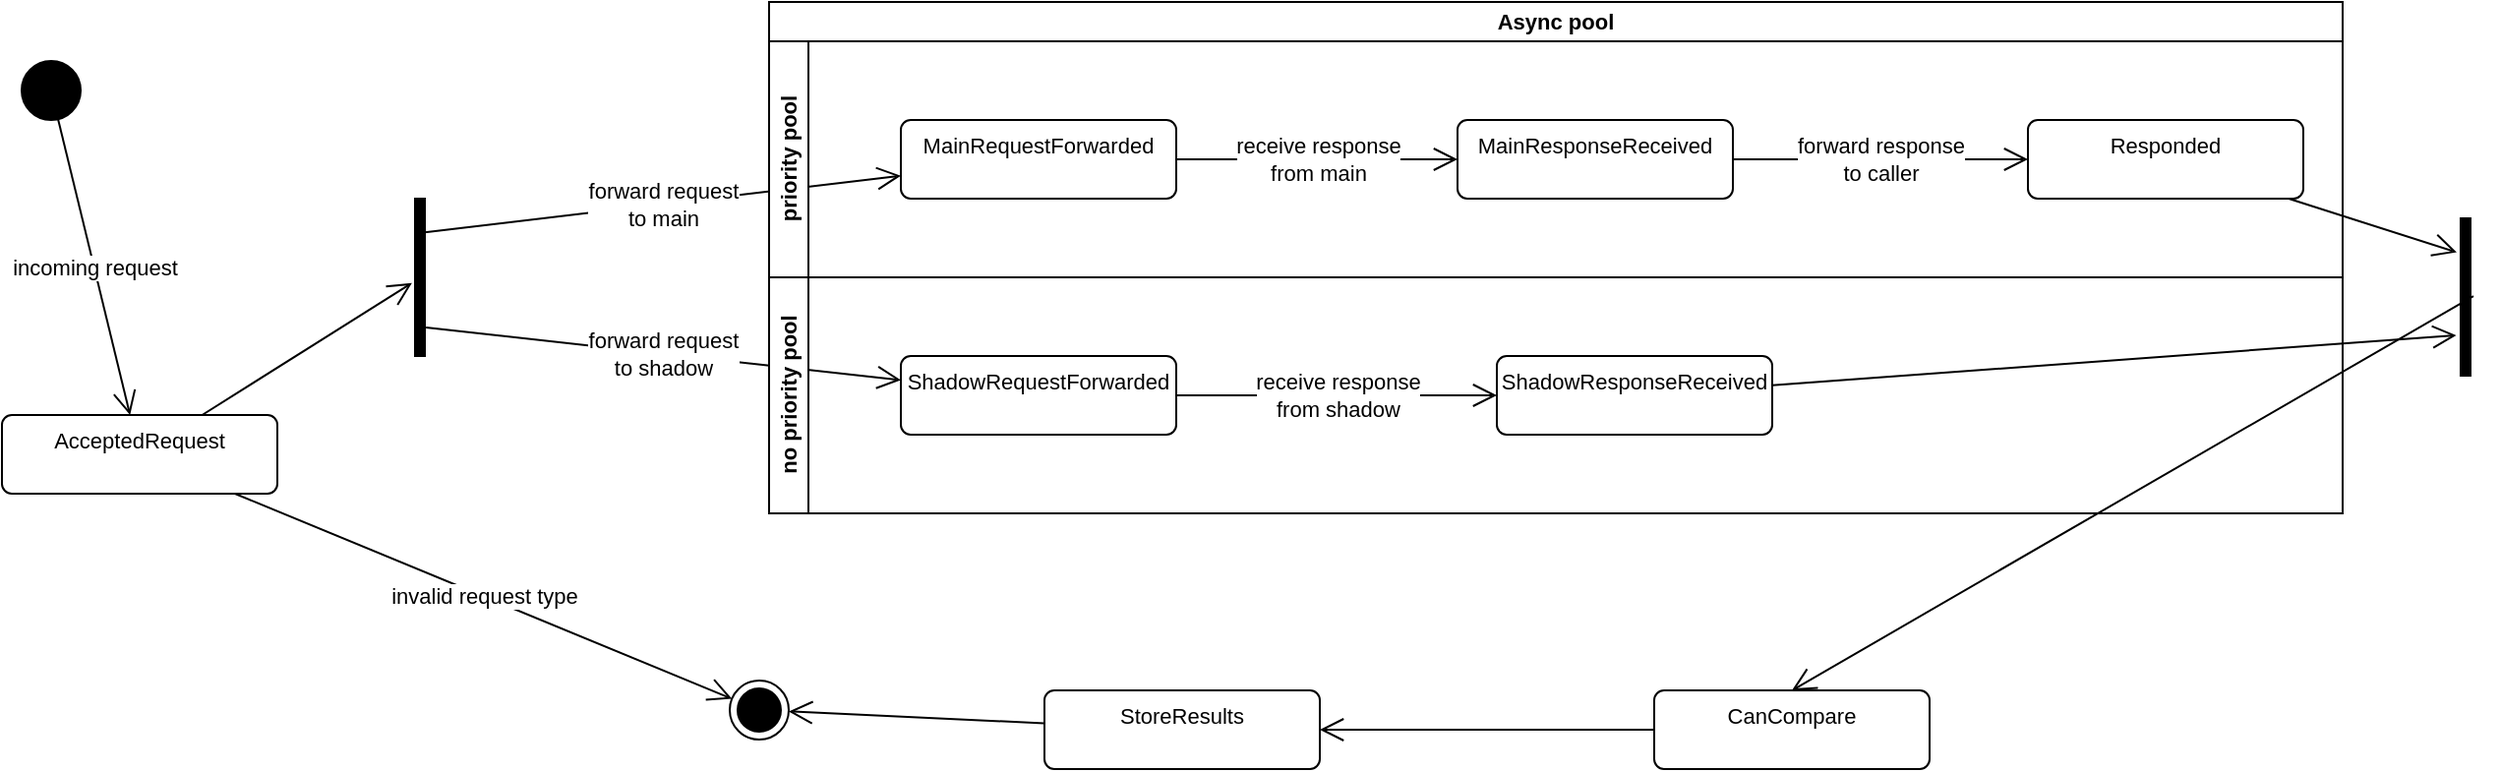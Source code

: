 <mxfile version="22.1.18" type="github">
  <diagram name="Pagina-1" id="YtskfTJqRXZRIeph6NGM">
    <mxGraphModel dx="1183" dy="789" grid="1" gridSize="10" guides="1" tooltips="1" connect="1" arrows="1" fold="1" page="1" pageScale="1" pageWidth="827" pageHeight="1169" math="0" shadow="0">
      <root>
        <mxCell id="0" />
        <mxCell id="1" parent="0" />
        <mxCell id="l4wdFZPU9SaYMEMr07OH-58" value="incoming request" style="shape=connector;rounded=0;orthogonalLoop=1;jettySize=auto;html=1;labelBackgroundColor=default;strokeColor=default;align=center;verticalAlign=middle;fontFamily=Helvetica;fontSize=11;fontColor=default;endArrow=open;endFill=0;endSize=10;" edge="1" parent="1" source="l4wdFZPU9SaYMEMr07OH-56" target="l4wdFZPU9SaYMEMr07OH-57">
          <mxGeometry relative="1" as="geometry" />
        </mxCell>
        <mxCell id="l4wdFZPU9SaYMEMr07OH-56" value="" style="ellipse;fillColor=strokeColor;html=1;fontFamily=Helvetica;fontSize=11;fontColor=default;" vertex="1" parent="1">
          <mxGeometry x="330" y="180" width="30" height="30" as="geometry" />
        </mxCell>
        <mxCell id="l4wdFZPU9SaYMEMr07OH-62" value="invalid request type" style="shape=connector;rounded=0;orthogonalLoop=1;jettySize=auto;html=1;labelBackgroundColor=default;strokeColor=default;align=center;verticalAlign=middle;fontFamily=Helvetica;fontSize=11;fontColor=default;endArrow=open;endFill=0;endSize=10;" edge="1" parent="1" source="l4wdFZPU9SaYMEMr07OH-57" target="l4wdFZPU9SaYMEMr07OH-63">
          <mxGeometry relative="1" as="geometry">
            <mxPoint x="410" y="615" as="targetPoint" />
          </mxGeometry>
        </mxCell>
        <mxCell id="l4wdFZPU9SaYMEMr07OH-65" value="" style="shape=connector;rounded=0;orthogonalLoop=1;jettySize=auto;html=1;labelBackgroundColor=default;strokeColor=default;align=center;verticalAlign=middle;fontFamily=Helvetica;fontSize=11;fontColor=default;endArrow=open;endFill=0;endSize=10;entryX=-0.314;entryY=0.536;entryDx=0;entryDy=0;entryPerimeter=0;" edge="1" parent="1" source="l4wdFZPU9SaYMEMr07OH-57" target="l4wdFZPU9SaYMEMr07OH-66">
          <mxGeometry relative="1" as="geometry">
            <mxPoint x="630" y="515" as="targetPoint" />
          </mxGeometry>
        </mxCell>
        <mxCell id="l4wdFZPU9SaYMEMr07OH-57" value="AcceptedRequest" style="html=1;align=center;verticalAlign=top;rounded=1;absoluteArcSize=1;arcSize=10;dashed=0;whiteSpace=wrap;fontFamily=Helvetica;fontSize=11;fontColor=default;" vertex="1" parent="1">
          <mxGeometry x="320" y="360" width="140" height="40" as="geometry" />
        </mxCell>
        <mxCell id="l4wdFZPU9SaYMEMr07OH-63" value="" style="ellipse;html=1;shape=endState;fillColor=strokeColor;fontFamily=Helvetica;fontSize=11;fontColor=default;" vertex="1" parent="1">
          <mxGeometry x="690" y="495" width="30" height="30" as="geometry" />
        </mxCell>
        <mxCell id="l4wdFZPU9SaYMEMr07OH-72" value="forward request&lt;br&gt;to main" style="shape=connector;rounded=0;orthogonalLoop=1;jettySize=auto;html=1;labelBackgroundColor=default;strokeColor=default;align=center;verticalAlign=middle;fontFamily=Helvetica;fontSize=11;fontColor=default;endArrow=open;endFill=0;endSize=10;exitX=1;exitY=0.214;exitDx=0;exitDy=0;exitPerimeter=0;" edge="1" parent="1" source="l4wdFZPU9SaYMEMr07OH-66" target="l4wdFZPU9SaYMEMr07OH-67">
          <mxGeometry relative="1" as="geometry">
            <mxPoint x="640" y="550" as="sourcePoint" />
          </mxGeometry>
        </mxCell>
        <mxCell id="l4wdFZPU9SaYMEMr07OH-74" value="forward request&lt;br&gt;to shadow" style="shape=connector;rounded=0;orthogonalLoop=1;jettySize=auto;html=1;labelBackgroundColor=default;strokeColor=default;align=center;verticalAlign=middle;fontFamily=Helvetica;fontSize=11;fontColor=default;endArrow=open;endFill=0;endSize=10;exitX=1.111;exitY=0.819;exitDx=0;exitDy=0;exitPerimeter=0;" edge="1" parent="1" source="l4wdFZPU9SaYMEMr07OH-66" target="l4wdFZPU9SaYMEMr07OH-73">
          <mxGeometry relative="1" as="geometry" />
        </mxCell>
        <mxCell id="l4wdFZPU9SaYMEMr07OH-66" value="" style="html=1;points=[];perimeter=orthogonalPerimeter;fillColor=strokeColor;fontFamily=Helvetica;fontSize=11;fontColor=default;" vertex="1" parent="1">
          <mxGeometry x="530" y="250" width="5" height="80" as="geometry" />
        </mxCell>
        <mxCell id="l4wdFZPU9SaYMEMr07OH-68" value="Async pool" style="swimlane;html=1;childLayout=stackLayout;resizeParent=1;resizeParentMax=0;horizontal=1;startSize=20;horizontalStack=0;whiteSpace=wrap;fontFamily=Helvetica;fontSize=11;fontColor=default;" vertex="1" parent="1">
          <mxGeometry x="710" y="150" width="800" height="260" as="geometry" />
        </mxCell>
        <mxCell id="l4wdFZPU9SaYMEMr07OH-69" value="priority pool" style="swimlane;html=1;startSize=20;horizontal=0;fontFamily=Helvetica;fontSize=11;fontColor=default;" vertex="1" parent="l4wdFZPU9SaYMEMr07OH-68">
          <mxGeometry y="20" width="800" height="120" as="geometry" />
        </mxCell>
        <mxCell id="l4wdFZPU9SaYMEMr07OH-76" value="receive response&lt;br&gt;from main" style="shape=connector;rounded=0;orthogonalLoop=1;jettySize=auto;html=1;labelBackgroundColor=default;strokeColor=default;align=center;verticalAlign=middle;fontFamily=Helvetica;fontSize=11;fontColor=default;endArrow=open;endFill=0;endSize=10;" edge="1" parent="l4wdFZPU9SaYMEMr07OH-69" source="l4wdFZPU9SaYMEMr07OH-67" target="l4wdFZPU9SaYMEMr07OH-75">
          <mxGeometry relative="1" as="geometry" />
        </mxCell>
        <mxCell id="l4wdFZPU9SaYMEMr07OH-67" value="MainRequestForwarded" style="html=1;align=center;verticalAlign=top;rounded=1;absoluteArcSize=1;arcSize=10;dashed=0;whiteSpace=wrap;fontFamily=Helvetica;fontSize=11;fontColor=default;" vertex="1" parent="l4wdFZPU9SaYMEMr07OH-69">
          <mxGeometry x="67" y="40" width="140" height="40" as="geometry" />
        </mxCell>
        <mxCell id="l4wdFZPU9SaYMEMr07OH-78" value="forward response&lt;br&gt;to caller" style="shape=connector;rounded=0;orthogonalLoop=1;jettySize=auto;html=1;labelBackgroundColor=default;strokeColor=default;align=center;verticalAlign=middle;fontFamily=Helvetica;fontSize=11;fontColor=default;endArrow=open;endFill=0;endSize=10;" edge="1" parent="l4wdFZPU9SaYMEMr07OH-69" source="l4wdFZPU9SaYMEMr07OH-75" target="l4wdFZPU9SaYMEMr07OH-77">
          <mxGeometry relative="1" as="geometry" />
        </mxCell>
        <mxCell id="l4wdFZPU9SaYMEMr07OH-75" value="&lt;span style=&quot;font-weight: normal;&quot;&gt;MainResponseReceived&lt;/span&gt;" style="html=1;align=center;verticalAlign=top;rounded=1;absoluteArcSize=1;arcSize=10;dashed=0;whiteSpace=wrap;fontFamily=Helvetica;fontSize=11;fontColor=default;fontStyle=1" vertex="1" parent="l4wdFZPU9SaYMEMr07OH-69">
          <mxGeometry x="350" y="40" width="140" height="40" as="geometry" />
        </mxCell>
        <mxCell id="l4wdFZPU9SaYMEMr07OH-77" value="&lt;span style=&quot;font-weight: normal;&quot;&gt;Responded&lt;/span&gt;" style="html=1;align=center;verticalAlign=top;rounded=1;absoluteArcSize=1;arcSize=10;dashed=0;whiteSpace=wrap;fontFamily=Helvetica;fontSize=11;fontColor=default;fontStyle=1" vertex="1" parent="l4wdFZPU9SaYMEMr07OH-69">
          <mxGeometry x="640" y="40" width="140" height="40" as="geometry" />
        </mxCell>
        <mxCell id="l4wdFZPU9SaYMEMr07OH-71" value="no priority pool" style="swimlane;html=1;startSize=20;horizontal=0;fontFamily=Helvetica;fontSize=11;fontColor=default;" vertex="1" parent="l4wdFZPU9SaYMEMr07OH-68">
          <mxGeometry y="140" width="800" height="120" as="geometry" />
        </mxCell>
        <mxCell id="l4wdFZPU9SaYMEMr07OH-80" value="receive response&lt;br&gt;from shadow" style="shape=connector;rounded=0;orthogonalLoop=1;jettySize=auto;html=1;labelBackgroundColor=default;strokeColor=default;align=center;verticalAlign=middle;fontFamily=Helvetica;fontSize=11;fontColor=default;endArrow=open;endFill=0;endSize=10;" edge="1" parent="l4wdFZPU9SaYMEMr07OH-71" source="l4wdFZPU9SaYMEMr07OH-73" target="l4wdFZPU9SaYMEMr07OH-79">
          <mxGeometry relative="1" as="geometry" />
        </mxCell>
        <mxCell id="l4wdFZPU9SaYMEMr07OH-73" value="ShadowRequestForwarded" style="html=1;align=center;verticalAlign=top;rounded=1;absoluteArcSize=1;arcSize=10;dashed=0;whiteSpace=wrap;fontFamily=Helvetica;fontSize=11;fontColor=default;" vertex="1" parent="l4wdFZPU9SaYMEMr07OH-71">
          <mxGeometry x="67" y="40" width="140" height="40" as="geometry" />
        </mxCell>
        <mxCell id="l4wdFZPU9SaYMEMr07OH-79" value="ShadowResponseReceived" style="html=1;align=center;verticalAlign=top;rounded=1;absoluteArcSize=1;arcSize=10;dashed=0;whiteSpace=wrap;fontFamily=Helvetica;fontSize=11;fontColor=default;" vertex="1" parent="l4wdFZPU9SaYMEMr07OH-71">
          <mxGeometry x="370" y="40" width="140" height="40" as="geometry" />
        </mxCell>
        <mxCell id="l4wdFZPU9SaYMEMr07OH-85" value="" style="shape=connector;rounded=0;orthogonalLoop=1;jettySize=auto;html=1;labelBackgroundColor=default;strokeColor=default;align=center;verticalAlign=middle;fontFamily=Helvetica;fontSize=11;fontColor=default;endArrow=open;endFill=0;endSize=10;entryX=0.5;entryY=0;entryDx=0;entryDy=0;elbow=vertical;exitX=1.3;exitY=0.494;exitDx=0;exitDy=0;exitPerimeter=0;" edge="1" parent="1" source="l4wdFZPU9SaYMEMr07OH-81" target="l4wdFZPU9SaYMEMr07OH-86">
          <mxGeometry relative="1" as="geometry">
            <mxPoint x="2035" y="570" as="targetPoint" />
          </mxGeometry>
        </mxCell>
        <mxCell id="l4wdFZPU9SaYMEMr07OH-81" value="" style="html=1;points=[];perimeter=orthogonalPerimeter;fillColor=strokeColor;fontFamily=Helvetica;fontSize=11;fontColor=default;" vertex="1" parent="1">
          <mxGeometry x="1570" y="260" width="5" height="80" as="geometry" />
        </mxCell>
        <mxCell id="l4wdFZPU9SaYMEMr07OH-82" style="shape=connector;rounded=0;orthogonalLoop=1;jettySize=auto;html=1;labelBackgroundColor=default;strokeColor=default;align=center;verticalAlign=middle;fontFamily=Helvetica;fontSize=11;fontColor=default;endArrow=open;endFill=0;endSize=10;entryX=-0.4;entryY=0.216;entryDx=0;entryDy=0;entryPerimeter=0;" edge="1" parent="1" source="l4wdFZPU9SaYMEMr07OH-77" target="l4wdFZPU9SaYMEMr07OH-81">
          <mxGeometry relative="1" as="geometry">
            <mxPoint x="1948" y="546" as="targetPoint" />
          </mxGeometry>
        </mxCell>
        <mxCell id="l4wdFZPU9SaYMEMr07OH-83" style="shape=connector;rounded=0;orthogonalLoop=1;jettySize=auto;html=1;entryX=-0.444;entryY=0.743;entryDx=0;entryDy=0;entryPerimeter=0;labelBackgroundColor=default;strokeColor=default;align=center;verticalAlign=middle;fontFamily=Helvetica;fontSize=11;fontColor=default;endArrow=open;endFill=0;endSize=10;" edge="1" parent="1" source="l4wdFZPU9SaYMEMr07OH-79" target="l4wdFZPU9SaYMEMr07OH-81">
          <mxGeometry relative="1" as="geometry" />
        </mxCell>
        <mxCell id="l4wdFZPU9SaYMEMr07OH-88" value="" style="shape=connector;rounded=0;orthogonalLoop=1;jettySize=auto;html=1;labelBackgroundColor=default;strokeColor=default;align=center;verticalAlign=middle;fontFamily=Helvetica;fontSize=11;fontColor=default;endArrow=open;endFill=0;endSize=10;" edge="1" parent="1" source="l4wdFZPU9SaYMEMr07OH-86" target="l4wdFZPU9SaYMEMr07OH-87">
          <mxGeometry relative="1" as="geometry" />
        </mxCell>
        <mxCell id="l4wdFZPU9SaYMEMr07OH-86" value="&lt;span style=&quot;font-weight: 400;&quot;&gt;CanCompare&lt;/span&gt;" style="html=1;align=center;verticalAlign=top;rounded=1;absoluteArcSize=1;arcSize=10;dashed=0;whiteSpace=wrap;fontFamily=Helvetica;fontSize=11;fontColor=default;fontStyle=1" vertex="1" parent="1">
          <mxGeometry x="1160" y="500" width="140" height="40" as="geometry" />
        </mxCell>
        <mxCell id="l4wdFZPU9SaYMEMr07OH-90" value="" style="shape=connector;rounded=0;orthogonalLoop=1;jettySize=auto;html=1;labelBackgroundColor=default;strokeColor=default;align=center;verticalAlign=middle;fontFamily=Helvetica;fontSize=11;fontColor=default;endArrow=open;endFill=0;endSize=10;" edge="1" parent="1" source="l4wdFZPU9SaYMEMr07OH-87" target="l4wdFZPU9SaYMEMr07OH-63">
          <mxGeometry relative="1" as="geometry">
            <mxPoint x="2490" y="570" as="targetPoint" />
          </mxGeometry>
        </mxCell>
        <mxCell id="l4wdFZPU9SaYMEMr07OH-87" value="&lt;span style=&quot;font-weight: 400;&quot;&gt;StoreResults&lt;/span&gt;" style="html=1;align=center;verticalAlign=top;rounded=1;absoluteArcSize=1;arcSize=10;dashed=0;whiteSpace=wrap;fontFamily=Helvetica;fontSize=11;fontColor=default;fontStyle=1" vertex="1" parent="1">
          <mxGeometry x="850" y="500" width="140" height="40" as="geometry" />
        </mxCell>
      </root>
    </mxGraphModel>
  </diagram>
</mxfile>
